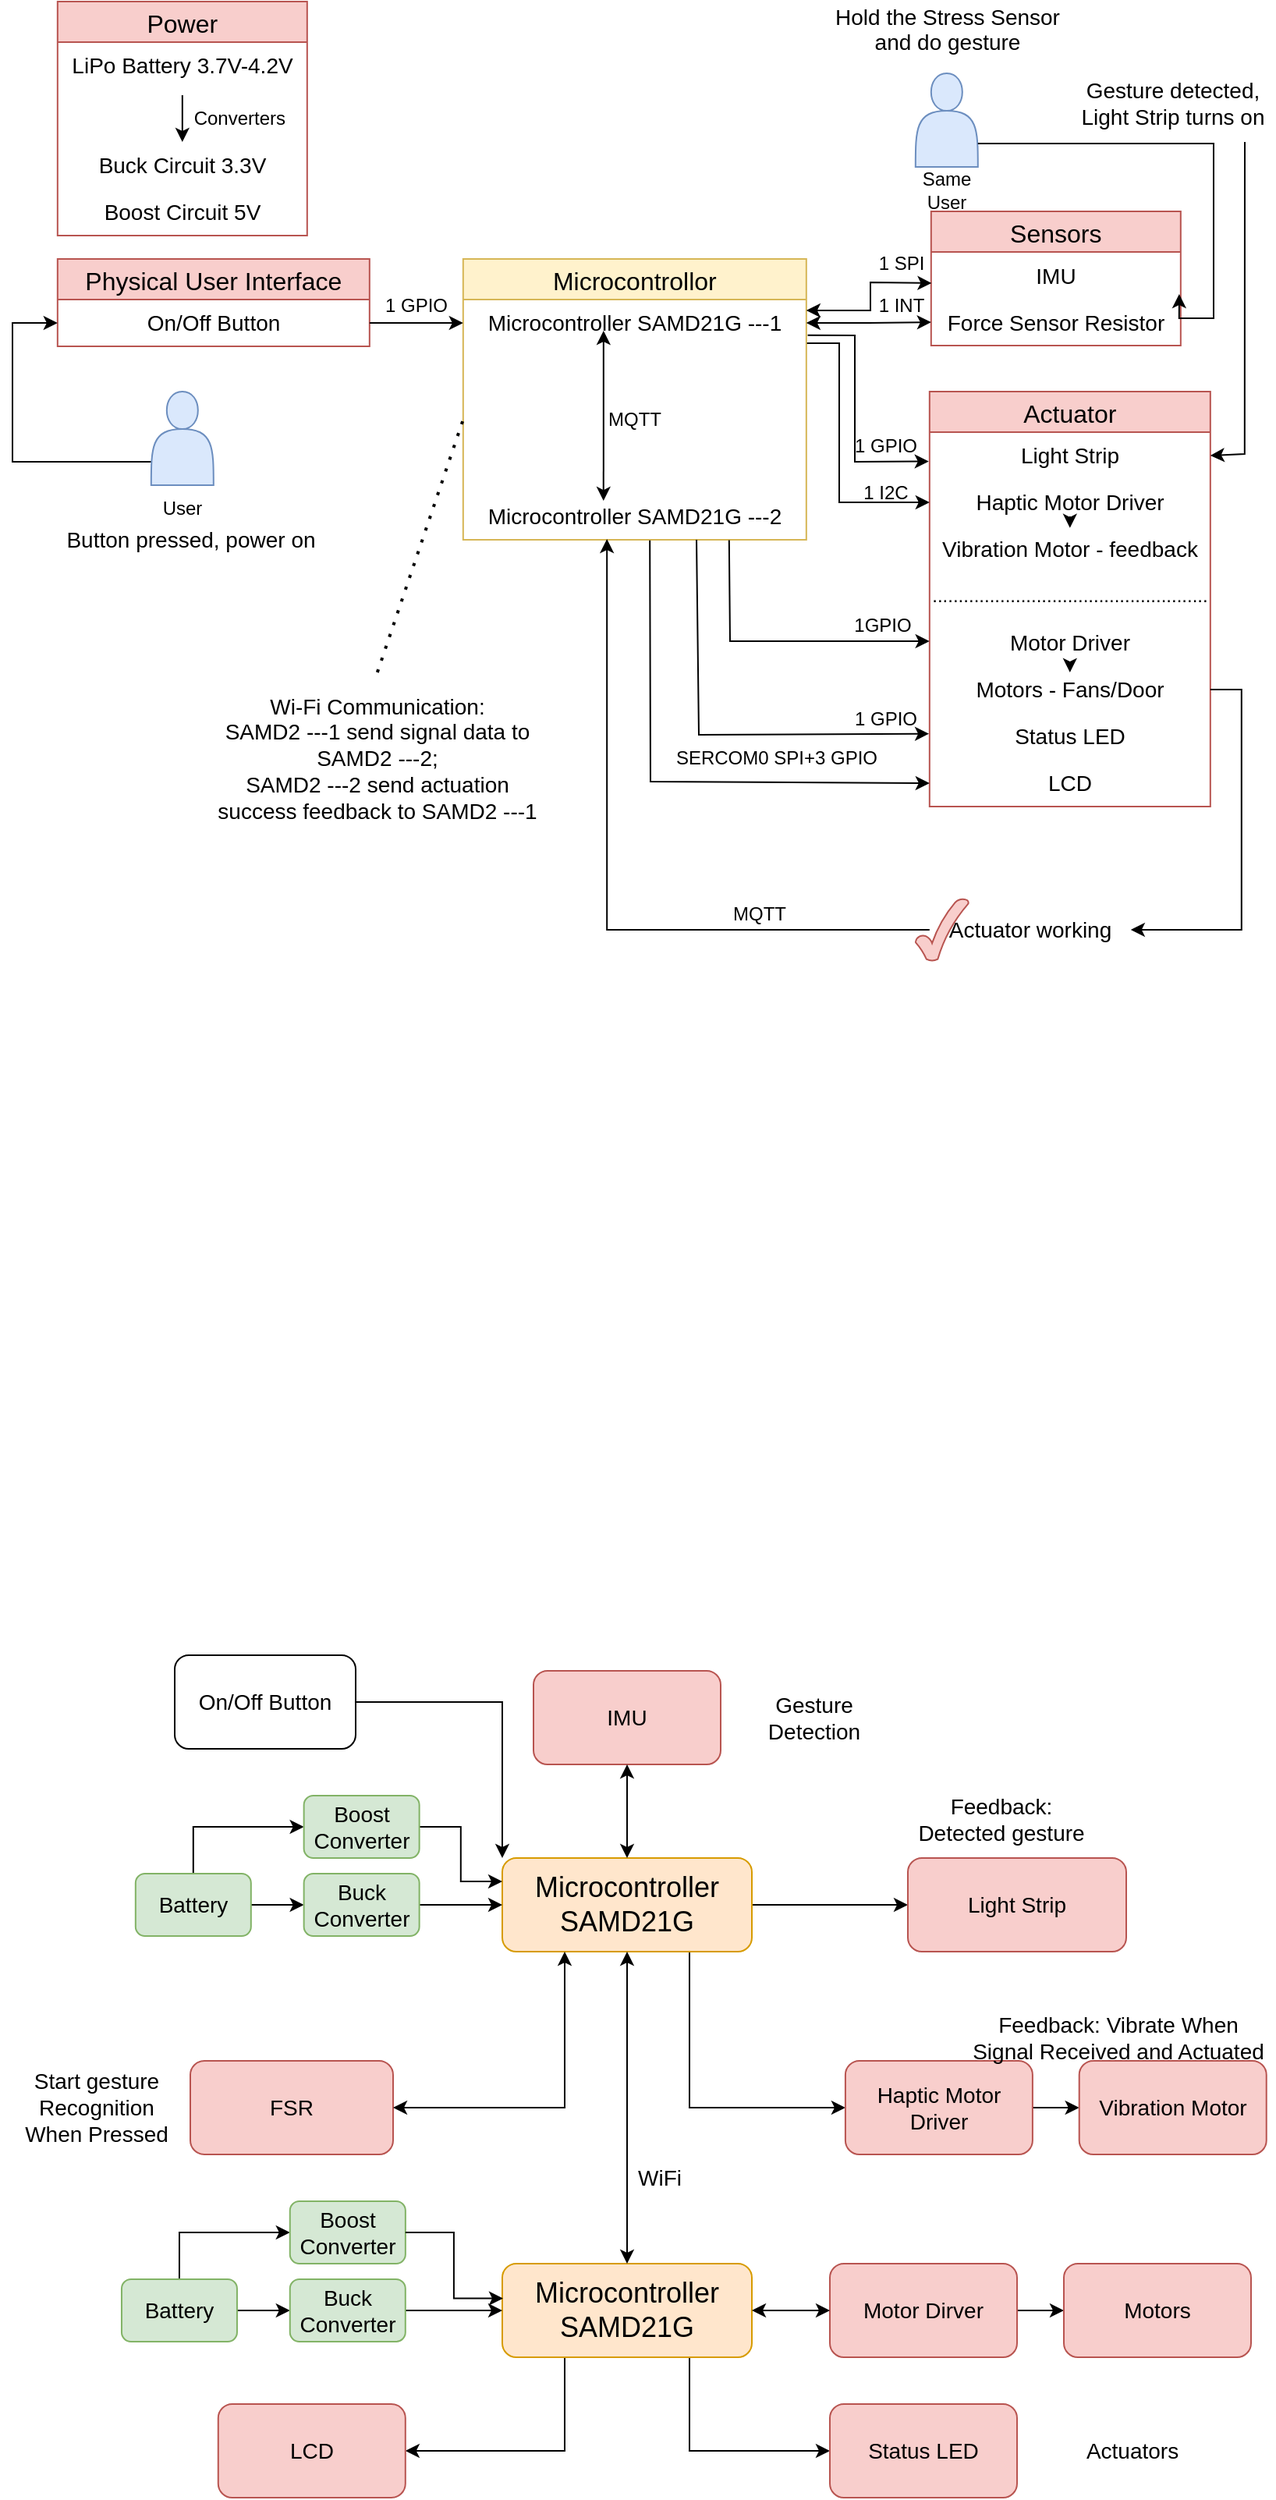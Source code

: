 <mxfile version="26.1.1">
  <diagram name="第 1 页" id="neYFr3VHxDB0ribPpKNd">
    <mxGraphModel dx="1157" dy="2203" grid="1" gridSize="10" guides="1" tooltips="1" connect="1" arrows="1" fold="1" page="1" pageScale="1" pageWidth="827" pageHeight="1169" math="0" shadow="0">
      <root>
        <mxCell id="0" />
        <mxCell id="1" parent="0" />
        <mxCell id="zcgG9CMCVVHrSvOoqnRu-1" value="Microcontrollor" style="swimlane;fontStyle=0;childLayout=stackLayout;horizontal=1;startSize=26;horizontalStack=0;resizeParent=1;resizeParentMax=0;resizeLast=0;collapsible=1;marginBottom=0;align=center;fontSize=16;fillColor=#fff2cc;strokeColor=#d6b656;" vertex="1" parent="1">
          <mxGeometry x="298.91" y="365" width="220" height="180" as="geometry" />
        </mxCell>
        <mxCell id="zcgG9CMCVVHrSvOoqnRu-2" value="&lt;font style=&quot;font-size: 14px;&quot;&gt;Microcontroller SAMD21G ---1&lt;/font&gt;" style="text;strokeColor=none;fillColor=none;spacingLeft=4;spacingRight=4;overflow=hidden;rotatable=0;points=[[0,0.5],[1,0.5]];portConstraint=eastwest;fontSize=12;whiteSpace=wrap;html=1;align=center;" vertex="1" parent="zcgG9CMCVVHrSvOoqnRu-1">
          <mxGeometry y="26" width="220" height="30" as="geometry" />
        </mxCell>
        <mxCell id="zcgG9CMCVVHrSvOoqnRu-3" value="MQTT" style="text;html=1;align=center;verticalAlign=middle;whiteSpace=wrap;rounded=0;" vertex="1" parent="zcgG9CMCVVHrSvOoqnRu-1">
          <mxGeometry y="56" width="220" height="94" as="geometry" />
        </mxCell>
        <mxCell id="zcgG9CMCVVHrSvOoqnRu-4" value="" style="endArrow=classic;startArrow=classic;html=1;rounded=0;align=center;exitX=0.409;exitY=0.167;exitDx=0;exitDy=0;exitPerimeter=0;" edge="1" parent="zcgG9CMCVVHrSvOoqnRu-1" source="zcgG9CMCVVHrSvOoqnRu-5">
          <mxGeometry width="50" height="50" relative="1" as="geometry">
            <mxPoint x="91.09" y="145" as="sourcePoint" />
            <mxPoint x="90.0" y="46" as="targetPoint" />
          </mxGeometry>
        </mxCell>
        <mxCell id="zcgG9CMCVVHrSvOoqnRu-5" value="&lt;font style=&quot;font-size: 14px;&quot;&gt;Microcontroller SAMD21G ---2&lt;/font&gt;" style="text;strokeColor=none;fillColor=none;spacingLeft=4;spacingRight=4;overflow=hidden;rotatable=0;points=[[0,0.5],[1,0.5]];portConstraint=eastwest;fontSize=12;whiteSpace=wrap;html=1;align=center;" vertex="1" parent="zcgG9CMCVVHrSvOoqnRu-1">
          <mxGeometry y="150" width="220" height="30" as="geometry" />
        </mxCell>
        <mxCell id="zcgG9CMCVVHrSvOoqnRu-6" value="Physical User Interface" style="swimlane;fontStyle=0;childLayout=stackLayout;horizontal=1;startSize=26;horizontalStack=0;resizeParent=1;resizeParentMax=0;resizeLast=0;collapsible=1;marginBottom=0;align=center;fontSize=16;fillColor=#f8cecc;strokeColor=#b85450;" vertex="1" parent="1">
          <mxGeometry x="38.91" y="365" width="200" height="56" as="geometry" />
        </mxCell>
        <mxCell id="zcgG9CMCVVHrSvOoqnRu-7" value="&lt;font style=&quot;font-size: 14px;&quot;&gt;On/Off Button&lt;/font&gt;" style="text;strokeColor=none;fillColor=none;spacingLeft=4;spacingRight=4;overflow=hidden;rotatable=0;points=[[0,0.5],[1,0.5]];portConstraint=eastwest;fontSize=12;whiteSpace=wrap;html=1;align=center;" vertex="1" parent="zcgG9CMCVVHrSvOoqnRu-6">
          <mxGeometry y="26" width="200" height="30" as="geometry" />
        </mxCell>
        <mxCell id="zcgG9CMCVVHrSvOoqnRu-8" value="Sensors" style="swimlane;fontStyle=0;childLayout=stackLayout;horizontal=1;startSize=26;horizontalStack=0;resizeParent=1;resizeParentMax=0;resizeLast=0;collapsible=1;marginBottom=0;align=center;fontSize=16;fillColor=#f8cecc;strokeColor=#b85450;" vertex="1" parent="1">
          <mxGeometry x="598.91" y="334.5" width="160" height="86" as="geometry" />
        </mxCell>
        <mxCell id="zcgG9CMCVVHrSvOoqnRu-9" value="&lt;font style=&quot;font-size: 14px;&quot;&gt;IMU&lt;/font&gt;" style="text;strokeColor=none;fillColor=none;spacingLeft=4;spacingRight=4;overflow=hidden;rotatable=0;points=[[0,0.5],[1,0.5]];portConstraint=eastwest;fontSize=12;whiteSpace=wrap;html=1;align=center;" vertex="1" parent="zcgG9CMCVVHrSvOoqnRu-8">
          <mxGeometry y="26" width="160" height="30" as="geometry" />
        </mxCell>
        <mxCell id="zcgG9CMCVVHrSvOoqnRu-10" value="&lt;font style=&quot;font-size: 14px;&quot;&gt;Force Sensor Resistor&lt;/font&gt;" style="text;strokeColor=none;fillColor=none;spacingLeft=4;spacingRight=4;overflow=hidden;rotatable=0;points=[[0,0.5],[1,0.5]];portConstraint=eastwest;fontSize=12;whiteSpace=wrap;html=1;align=center;" vertex="1" parent="zcgG9CMCVVHrSvOoqnRu-8">
          <mxGeometry y="56" width="160" height="30" as="geometry" />
        </mxCell>
        <mxCell id="zcgG9CMCVVHrSvOoqnRu-11" value="Power" style="swimlane;fontStyle=0;childLayout=stackLayout;horizontal=1;startSize=26;horizontalStack=0;resizeParent=1;resizeParentMax=0;resizeLast=0;collapsible=1;marginBottom=0;align=center;fontSize=16;fillColor=#f8cecc;strokeColor=#b85450;" vertex="1" parent="1">
          <mxGeometry x="38.91" y="200" width="160" height="150" as="geometry" />
        </mxCell>
        <mxCell id="zcgG9CMCVVHrSvOoqnRu-12" value="&lt;font style=&quot;font-size: 14px;&quot;&gt;LiPo Battery 3.7V-4.2V&lt;/font&gt;" style="text;strokeColor=none;fillColor=none;spacingLeft=4;spacingRight=4;overflow=hidden;rotatable=0;points=[[0,0.5],[1,0.5]];portConstraint=eastwest;fontSize=12;whiteSpace=wrap;html=1;align=center;" vertex="1" parent="zcgG9CMCVVHrSvOoqnRu-11">
          <mxGeometry y="26" width="160" height="34" as="geometry" />
        </mxCell>
        <mxCell id="zcgG9CMCVVHrSvOoqnRu-13" value="" style="endArrow=classic;html=1;rounded=0;entryX=0.5;entryY=1;entryDx=0;entryDy=0;exitX=0.5;exitY=0;exitDx=0;exitDy=0;" edge="1" parent="zcgG9CMCVVHrSvOoqnRu-11" source="zcgG9CMCVVHrSvOoqnRu-50" target="zcgG9CMCVVHrSvOoqnRu-50">
          <mxGeometry width="50" height="50" relative="1" as="geometry">
            <mxPoint x="70.09" y="50" as="sourcePoint" />
            <mxPoint x="70.09" y="80" as="targetPoint" />
            <Array as="points" />
          </mxGeometry>
        </mxCell>
        <mxCell id="zcgG9CMCVVHrSvOoqnRu-50" value="&amp;nbsp; &amp;nbsp; &amp;nbsp; &amp;nbsp; &amp;nbsp; &amp;nbsp; &amp;nbsp; &amp;nbsp; &amp;nbsp; &amp;nbsp; &amp;nbsp; Converters" style="text;html=1;align=center;verticalAlign=middle;whiteSpace=wrap;rounded=0;" vertex="1" parent="zcgG9CMCVVHrSvOoqnRu-11">
          <mxGeometry y="60" width="160" height="30" as="geometry" />
        </mxCell>
        <mxCell id="zcgG9CMCVVHrSvOoqnRu-14" value="&lt;font style=&quot;font-size: 14px;&quot;&gt;Buck Circuit 3.3V&lt;/font&gt;" style="text;html=1;align=center;verticalAlign=middle;whiteSpace=wrap;rounded=0;" vertex="1" parent="zcgG9CMCVVHrSvOoqnRu-11">
          <mxGeometry y="90" width="160" height="30" as="geometry" />
        </mxCell>
        <mxCell id="zcgG9CMCVVHrSvOoqnRu-49" value="&lt;font style=&quot;font-size: 14px;&quot;&gt;Boost Circuit 5V&lt;/font&gt;" style="text;html=1;align=center;verticalAlign=middle;whiteSpace=wrap;rounded=0;" vertex="1" parent="zcgG9CMCVVHrSvOoqnRu-11">
          <mxGeometry y="120" width="160" height="30" as="geometry" />
        </mxCell>
        <mxCell id="zcgG9CMCVVHrSvOoqnRu-15" value="Actuator" style="swimlane;fontStyle=0;childLayout=stackLayout;horizontal=1;startSize=26;horizontalStack=0;resizeParent=1;resizeParentMax=0;resizeLast=0;collapsible=1;marginBottom=0;align=center;fontSize=16;fillColor=#f8cecc;strokeColor=#b85450;" vertex="1" parent="1">
          <mxGeometry x="597.91" y="450" width="180" height="266" as="geometry">
            <mxRectangle x="180" y="520" width="90" height="30" as="alternateBounds" />
          </mxGeometry>
        </mxCell>
        <mxCell id="zcgG9CMCVVHrSvOoqnRu-16" value="&lt;font style=&quot;font-size: 14px;&quot;&gt;Light Strip&lt;/font&gt;" style="text;strokeColor=none;fillColor=none;spacingLeft=4;spacingRight=4;overflow=hidden;rotatable=0;points=[[0,0.5],[1,0.5]];portConstraint=eastwest;fontSize=12;whiteSpace=wrap;html=1;align=center;" vertex="1" parent="zcgG9CMCVVHrSvOoqnRu-15">
          <mxGeometry y="26" width="180" height="30" as="geometry" />
        </mxCell>
        <mxCell id="zcgG9CMCVVHrSvOoqnRu-56" value="&lt;font style=&quot;font-size: 14px;&quot;&gt;Haptic Motor Driver&lt;/font&gt;" style="text;html=1;align=center;verticalAlign=middle;whiteSpace=wrap;rounded=0;" vertex="1" parent="zcgG9CMCVVHrSvOoqnRu-15">
          <mxGeometry y="56" width="180" height="30" as="geometry" />
        </mxCell>
        <mxCell id="zcgG9CMCVVHrSvOoqnRu-17" value="&lt;font style=&quot;font-size: 14px;&quot;&gt;Vibration Motor - feedback&lt;/font&gt;" style="text;strokeColor=none;fillColor=none;spacingLeft=4;spacingRight=4;overflow=hidden;rotatable=0;points=[[0,0.5],[1,0.5]];portConstraint=eastwest;fontSize=12;whiteSpace=wrap;html=1;align=center;" vertex="1" parent="zcgG9CMCVVHrSvOoqnRu-15">
          <mxGeometry y="86" width="180" height="30" as="geometry" />
        </mxCell>
        <mxCell id="zcgG9CMCVVHrSvOoqnRu-71" value="....................................................." style="text;html=1;align=center;verticalAlign=middle;whiteSpace=wrap;rounded=0;" vertex="1" parent="zcgG9CMCVVHrSvOoqnRu-15">
          <mxGeometry y="116" width="180" height="30" as="geometry" />
        </mxCell>
        <mxCell id="zcgG9CMCVVHrSvOoqnRu-58" value="&lt;font style=&quot;font-size: 14px;&quot;&gt;Motor Driver&lt;/font&gt;" style="text;html=1;align=center;verticalAlign=middle;whiteSpace=wrap;rounded=0;" vertex="1" parent="zcgG9CMCVVHrSvOoqnRu-15">
          <mxGeometry y="146" width="180" height="30" as="geometry" />
        </mxCell>
        <mxCell id="zcgG9CMCVVHrSvOoqnRu-18" value="&lt;font style=&quot;font-size: 14px;&quot;&gt;Motors - Fans/Door&lt;/font&gt;" style="text;strokeColor=none;fillColor=none;spacingLeft=4;spacingRight=4;overflow=hidden;rotatable=0;points=[[0,0.5],[1,0.5]];portConstraint=eastwest;fontSize=12;whiteSpace=wrap;html=1;align=center;" vertex="1" parent="zcgG9CMCVVHrSvOoqnRu-15">
          <mxGeometry y="176" width="180" height="30" as="geometry" />
        </mxCell>
        <mxCell id="zcgG9CMCVVHrSvOoqnRu-19" value="&lt;font style=&quot;font-size: 14px;&quot;&gt;Status LED&lt;/font&gt;" style="text;strokeColor=none;fillColor=none;spacingLeft=4;spacingRight=4;overflow=hidden;rotatable=0;points=[[0,0.5],[1,0.5]];portConstraint=eastwest;fontSize=12;whiteSpace=wrap;html=1;align=center;" vertex="1" parent="zcgG9CMCVVHrSvOoqnRu-15">
          <mxGeometry y="206" width="180" height="30" as="geometry" />
        </mxCell>
        <mxCell id="zcgG9CMCVVHrSvOoqnRu-53" value="&lt;font style=&quot;font-size: 14px;&quot;&gt;LCD&lt;/font&gt;" style="text;html=1;align=center;verticalAlign=middle;whiteSpace=wrap;rounded=0;" vertex="1" parent="zcgG9CMCVVHrSvOoqnRu-15">
          <mxGeometry y="236" width="180" height="30" as="geometry" />
        </mxCell>
        <mxCell id="zcgG9CMCVVHrSvOoqnRu-63" value="" style="endArrow=classic;html=1;rounded=0;exitX=0.5;exitY=1;exitDx=0;exitDy=0;entryX=0.5;entryY=0.133;entryDx=0;entryDy=0;entryPerimeter=0;" edge="1" parent="zcgG9CMCVVHrSvOoqnRu-15" source="zcgG9CMCVVHrSvOoqnRu-58" target="zcgG9CMCVVHrSvOoqnRu-18">
          <mxGeometry width="50" height="50" relative="1" as="geometry">
            <mxPoint x="-207.91" y="90" as="sourcePoint" />
            <mxPoint x="-157.91" y="40" as="targetPoint" />
          </mxGeometry>
        </mxCell>
        <mxCell id="zcgG9CMCVVHrSvOoqnRu-67" value="" style="endArrow=classic;html=1;rounded=0;entryX=0.5;entryY=0.046;entryDx=0;entryDy=0;entryPerimeter=0;exitX=0.5;exitY=0.8;exitDx=0;exitDy=0;exitPerimeter=0;" edge="1" parent="zcgG9CMCVVHrSvOoqnRu-15" source="zcgG9CMCVVHrSvOoqnRu-56" target="zcgG9CMCVVHrSvOoqnRu-17">
          <mxGeometry width="50" height="50" relative="1" as="geometry">
            <mxPoint x="-207.91" y="90" as="sourcePoint" />
            <mxPoint x="-157.91" y="40" as="targetPoint" />
          </mxGeometry>
        </mxCell>
        <mxCell id="zcgG9CMCVVHrSvOoqnRu-21" value="" style="endArrow=classic;html=1;rounded=0;exitX=0.68;exitY=1;exitDx=0;exitDy=0;exitPerimeter=0;entryX=-0.002;entryY=0.444;entryDx=0;entryDy=0;entryPerimeter=0;align=center;" edge="1" parent="1" source="zcgG9CMCVVHrSvOoqnRu-5" target="zcgG9CMCVVHrSvOoqnRu-19">
          <mxGeometry width="50" height="50" relative="1" as="geometry">
            <mxPoint x="568.91" y="490" as="sourcePoint" />
            <mxPoint x="618.91" y="440" as="targetPoint" />
            <Array as="points">
              <mxPoint x="450" y="670" />
            </Array>
          </mxGeometry>
        </mxCell>
        <mxCell id="zcgG9CMCVVHrSvOoqnRu-22" value="" style="endArrow=classic;startArrow=classic;html=1;rounded=0;exitX=1;exitY=0.5;exitDx=0;exitDy=0;align=center;entryX=0;entryY=0.5;entryDx=0;entryDy=0;" edge="1" parent="1" source="zcgG9CMCVVHrSvOoqnRu-2" target="zcgG9CMCVVHrSvOoqnRu-10">
          <mxGeometry width="50" height="50" relative="1" as="geometry">
            <mxPoint x="568.91" y="490" as="sourcePoint" />
            <mxPoint x="588.91" y="420" as="targetPoint" />
            <Array as="points">
              <mxPoint x="558.91" y="406" />
            </Array>
          </mxGeometry>
        </mxCell>
        <mxCell id="zcgG9CMCVVHrSvOoqnRu-23" value="" style="endArrow=classic;startArrow=classic;html=1;rounded=0;entryX=0.002;entryY=0.665;entryDx=0;entryDy=0;align=center;entryPerimeter=0;" edge="1" parent="1" target="zcgG9CMCVVHrSvOoqnRu-9">
          <mxGeometry width="50" height="50" relative="1" as="geometry">
            <mxPoint x="518.91" y="398" as="sourcePoint" />
            <mxPoint x="588.91" y="350" as="targetPoint" />
            <Array as="points">
              <mxPoint x="560" y="398" />
              <mxPoint x="560" y="380" />
            </Array>
          </mxGeometry>
        </mxCell>
        <mxCell id="zcgG9CMCVVHrSvOoqnRu-25" value="1 SPI" style="text;html=1;align=center;verticalAlign=middle;whiteSpace=wrap;rounded=0;" vertex="1" parent="1">
          <mxGeometry x="550" y="355" width="60" height="25" as="geometry" />
        </mxCell>
        <mxCell id="zcgG9CMCVVHrSvOoqnRu-26" value="1 INT" style="text;html=1;align=center;verticalAlign=middle;whiteSpace=wrap;rounded=0;" vertex="1" parent="1">
          <mxGeometry x="550" y="385" width="60" height="20" as="geometry" />
        </mxCell>
        <mxCell id="zcgG9CMCVVHrSvOoqnRu-27" value="&lt;font&gt;1 GPIO&lt;/font&gt;" style="text;html=1;align=center;verticalAlign=middle;whiteSpace=wrap;rounded=0;" vertex="1" parent="1">
          <mxGeometry x="540" y="650" width="60" height="20" as="geometry" />
        </mxCell>
        <mxCell id="zcgG9CMCVVHrSvOoqnRu-30" style="edgeStyle=orthogonalEdgeStyle;rounded=0;orthogonalLoop=1;jettySize=auto;html=1;exitX=1;exitY=0.5;exitDx=0;exitDy=0;entryX=0;entryY=0.5;entryDx=0;entryDy=0;align=center;" edge="1" parent="1" source="zcgG9CMCVVHrSvOoqnRu-7" target="zcgG9CMCVVHrSvOoqnRu-2">
          <mxGeometry relative="1" as="geometry" />
        </mxCell>
        <mxCell id="zcgG9CMCVVHrSvOoqnRu-31" value="1 GPIO" style="text;html=1;align=center;verticalAlign=middle;whiteSpace=wrap;rounded=0;" vertex="1" parent="1">
          <mxGeometry x="238.91" y="380" width="60" height="30" as="geometry" />
        </mxCell>
        <mxCell id="zcgG9CMCVVHrSvOoqnRu-32" value="1 GPIO" style="text;html=1;align=center;verticalAlign=middle;whiteSpace=wrap;rounded=0;" vertex="1" parent="1">
          <mxGeometry x="540" y="470" width="60" height="30" as="geometry" />
        </mxCell>
        <mxCell id="zcgG9CMCVVHrSvOoqnRu-33" style="edgeStyle=orthogonalEdgeStyle;rounded=0;orthogonalLoop=1;jettySize=auto;html=1;exitX=0;exitY=0.75;exitDx=0;exitDy=0;entryX=0;entryY=0.5;entryDx=0;entryDy=0;" edge="1" parent="1" source="zcgG9CMCVVHrSvOoqnRu-34" target="zcgG9CMCVVHrSvOoqnRu-7">
          <mxGeometry relative="1" as="geometry">
            <mxPoint x="9.91" y="410" as="targetPoint" />
            <Array as="points">
              <mxPoint x="10" y="495" />
              <mxPoint x="10" y="406" />
            </Array>
          </mxGeometry>
        </mxCell>
        <mxCell id="zcgG9CMCVVHrSvOoqnRu-34" value="" style="shape=actor;whiteSpace=wrap;html=1;align=center;fillColor=#dae8fc;strokeColor=#6c8ebf;" vertex="1" parent="1">
          <mxGeometry x="98.91" y="450" width="40" height="60" as="geometry" />
        </mxCell>
        <mxCell id="zcgG9CMCVVHrSvOoqnRu-35" value="User" style="text;html=1;align=center;verticalAlign=middle;whiteSpace=wrap;rounded=0;" vertex="1" parent="1">
          <mxGeometry x="88.91" y="510" width="60" height="30" as="geometry" />
        </mxCell>
        <mxCell id="zcgG9CMCVVHrSvOoqnRu-36" value="&lt;font style=&quot;font-size: 14px;&quot;&gt;Button pressed, power on&lt;/font&gt;" style="text;html=1;align=center;verticalAlign=middle;whiteSpace=wrap;rounded=0;" vertex="1" parent="1">
          <mxGeometry x="38.91" y="530" width="171" height="30" as="geometry" />
        </mxCell>
        <mxCell id="zcgG9CMCVVHrSvOoqnRu-37" value="" style="shape=actor;whiteSpace=wrap;html=1;align=center;fillColor=#dae8fc;strokeColor=#6c8ebf;" vertex="1" parent="1">
          <mxGeometry x="588.91" y="246" width="40" height="60" as="geometry" />
        </mxCell>
        <mxCell id="zcgG9CMCVVHrSvOoqnRu-38" value="Same User" style="text;html=1;align=center;verticalAlign=middle;whiteSpace=wrap;rounded=0;" vertex="1" parent="1">
          <mxGeometry x="578.91" y="306" width="60" height="30" as="geometry" />
        </mxCell>
        <mxCell id="zcgG9CMCVVHrSvOoqnRu-39" value="&lt;font style=&quot;font-size: 14px;&quot;&gt;Hold the Stress Sensor and do gesture&lt;/font&gt;&lt;div&gt;&lt;br&gt;&lt;/div&gt;" style="text;html=1;align=center;verticalAlign=middle;whiteSpace=wrap;rounded=0;" vertex="1" parent="1">
          <mxGeometry x="529.91" y="210" width="159" height="30" as="geometry" />
        </mxCell>
        <mxCell id="zcgG9CMCVVHrSvOoqnRu-40" style="edgeStyle=orthogonalEdgeStyle;rounded=0;orthogonalLoop=1;jettySize=auto;html=1;exitX=1;exitY=0.75;exitDx=0;exitDy=0;entryX=0.994;entryY=-0.1;entryDx=0;entryDy=0;entryPerimeter=0;" edge="1" parent="1" source="zcgG9CMCVVHrSvOoqnRu-37" target="zcgG9CMCVVHrSvOoqnRu-10">
          <mxGeometry relative="1" as="geometry">
            <Array as="points">
              <mxPoint x="780" y="291" />
              <mxPoint x="780" y="403" />
            </Array>
          </mxGeometry>
        </mxCell>
        <mxCell id="zcgG9CMCVVHrSvOoqnRu-41" value="&lt;font style=&quot;font-size: 14px;&quot;&gt;Wi-Fi Communication:&lt;/font&gt;&lt;div&gt;&lt;font style=&quot;font-size: 14px;&quot;&gt;SAMD2 ---1 send signal data to SAMD2 ---2;&lt;/font&gt;&lt;/div&gt;&lt;div&gt;&lt;font style=&quot;font-size: 14px;&quot;&gt;SAMD2 ---2 send actuation success feedback to SAMD2 ---1&lt;/font&gt;&lt;/div&gt;" style="text;html=1;align=center;verticalAlign=middle;whiteSpace=wrap;rounded=0;" vertex="1" parent="1">
          <mxGeometry x="138.91" y="630" width="210" height="110" as="geometry" />
        </mxCell>
        <mxCell id="zcgG9CMCVVHrSvOoqnRu-42" value="" style="verticalLabelPosition=bottom;verticalAlign=top;html=1;shape=mxgraph.basic.tick;fillColor=#f8cecc;strokeColor=#b85450;" vertex="1" parent="1">
          <mxGeometry x="588.91" y="775" width="34" height="40" as="geometry" />
        </mxCell>
        <mxCell id="zcgG9CMCVVHrSvOoqnRu-43" value="&lt;font style=&quot;font-size: 14px;&quot;&gt;Actuator working&lt;/font&gt;" style="text;html=1;align=center;verticalAlign=middle;whiteSpace=wrap;rounded=0;" vertex="1" parent="1">
          <mxGeometry x="597.91" y="780" width="129" height="30" as="geometry" />
        </mxCell>
        <mxCell id="zcgG9CMCVVHrSvOoqnRu-44" style="edgeStyle=orthogonalEdgeStyle;rounded=0;orthogonalLoop=1;jettySize=auto;html=1;exitX=1;exitY=0.5;exitDx=0;exitDy=0;entryX=1;entryY=0.5;entryDx=0;entryDy=0;" edge="1" parent="1" source="zcgG9CMCVVHrSvOoqnRu-18" target="zcgG9CMCVVHrSvOoqnRu-43">
          <mxGeometry relative="1" as="geometry" />
        </mxCell>
        <mxCell id="zcgG9CMCVVHrSvOoqnRu-45" value="&lt;font style=&quot;font-size: 14px;&quot;&gt;Gesture detected, Light Strip turns on&lt;/font&gt;" style="text;html=1;align=center;verticalAlign=middle;whiteSpace=wrap;rounded=0;" vertex="1" parent="1">
          <mxGeometry x="688.91" y="250" width="130" height="30" as="geometry" />
        </mxCell>
        <mxCell id="zcgG9CMCVVHrSvOoqnRu-46" value="" style="endArrow=none;dashed=1;html=1;dashPattern=1 3;strokeWidth=2;rounded=0;exitX=0.5;exitY=0;exitDx=0;exitDy=0;entryX=0;entryY=0.5;entryDx=0;entryDy=0;" edge="1" parent="1" source="zcgG9CMCVVHrSvOoqnRu-41" target="zcgG9CMCVVHrSvOoqnRu-3">
          <mxGeometry width="50" height="50" relative="1" as="geometry">
            <mxPoint x="509.91" y="570" as="sourcePoint" />
            <mxPoint x="359.91" y="480" as="targetPoint" />
          </mxGeometry>
        </mxCell>
        <mxCell id="zcgG9CMCVVHrSvOoqnRu-47" value="" style="endArrow=classic;html=1;rounded=0;entryX=-0.003;entryY=0.625;entryDx=0;entryDy=0;entryPerimeter=0;exitX=1.004;exitY=0.763;exitDx=0;exitDy=0;exitPerimeter=0;" edge="1" parent="1" target="zcgG9CMCVVHrSvOoqnRu-16" source="zcgG9CMCVVHrSvOoqnRu-2">
          <mxGeometry width="50" height="50" relative="1" as="geometry">
            <mxPoint x="519.91" y="410" as="sourcePoint" />
            <mxPoint x="569.91" y="520" as="targetPoint" />
            <Array as="points">
              <mxPoint x="550" y="414" />
              <mxPoint x="550" y="495" />
            </Array>
          </mxGeometry>
        </mxCell>
        <mxCell id="zcgG9CMCVVHrSvOoqnRu-48" value="" style="endArrow=classic;html=1;rounded=0;entryX=1;entryY=0.5;entryDx=0;entryDy=0;" edge="1" parent="1" target="zcgG9CMCVVHrSvOoqnRu-16">
          <mxGeometry width="50" height="50" relative="1" as="geometry">
            <mxPoint x="800" y="290" as="sourcePoint" />
            <mxPoint x="867.91" y="386" as="targetPoint" />
            <Array as="points">
              <mxPoint x="799.91" y="490" />
            </Array>
          </mxGeometry>
        </mxCell>
        <mxCell id="zcgG9CMCVVHrSvOoqnRu-51" style="edgeStyle=orthogonalEdgeStyle;rounded=0;orthogonalLoop=1;jettySize=auto;html=1;exitX=0;exitY=0.5;exitDx=0;exitDy=0;entryX=0.419;entryY=0.984;entryDx=0;entryDy=0;entryPerimeter=0;" edge="1" parent="1" source="zcgG9CMCVVHrSvOoqnRu-43" target="zcgG9CMCVVHrSvOoqnRu-5">
          <mxGeometry relative="1" as="geometry" />
        </mxCell>
        <mxCell id="zcgG9CMCVVHrSvOoqnRu-52" value="MQTT" style="text;html=1;align=center;verticalAlign=middle;whiteSpace=wrap;rounded=0;" vertex="1" parent="1">
          <mxGeometry x="458.91" y="770" width="60" height="30" as="geometry" />
        </mxCell>
        <mxCell id="zcgG9CMCVVHrSvOoqnRu-54" value="" style="endArrow=classic;html=1;rounded=0;exitX=0.544;exitY=1.014;exitDx=0;exitDy=0;exitPerimeter=0;entryX=0;entryY=0.5;entryDx=0;entryDy=0;" edge="1" parent="1" source="zcgG9CMCVVHrSvOoqnRu-5" target="zcgG9CMCVVHrSvOoqnRu-53">
          <mxGeometry width="50" height="50" relative="1" as="geometry">
            <mxPoint x="390" y="540" as="sourcePoint" />
            <mxPoint x="440" y="490" as="targetPoint" />
            <Array as="points">
              <mxPoint x="419" y="700" />
            </Array>
          </mxGeometry>
        </mxCell>
        <mxCell id="zcgG9CMCVVHrSvOoqnRu-55" value="SERCOM0 SPI+3 GPIO" style="text;html=1;align=center;verticalAlign=middle;whiteSpace=wrap;rounded=0;" vertex="1" parent="1">
          <mxGeometry x="430" y="670" width="140" height="30" as="geometry" />
        </mxCell>
        <mxCell id="zcgG9CMCVVHrSvOoqnRu-59" value="" style="endArrow=classic;html=1;rounded=0;exitX=1.002;exitY=0.932;exitDx=0;exitDy=0;exitPerimeter=0;entryX=0;entryY=0.5;entryDx=0;entryDy=0;" edge="1" parent="1" source="zcgG9CMCVVHrSvOoqnRu-2" target="zcgG9CMCVVHrSvOoqnRu-56">
          <mxGeometry width="50" height="50" relative="1" as="geometry">
            <mxPoint x="390" y="610" as="sourcePoint" />
            <mxPoint x="440" y="560" as="targetPoint" />
            <Array as="points">
              <mxPoint x="540" y="419" />
              <mxPoint x="540" y="521" />
            </Array>
          </mxGeometry>
        </mxCell>
        <mxCell id="zcgG9CMCVVHrSvOoqnRu-60" value="1 I2C" style="text;html=1;align=center;verticalAlign=middle;whiteSpace=wrap;rounded=0;" vertex="1" parent="1">
          <mxGeometry x="540" y="500" width="60" height="30" as="geometry" />
        </mxCell>
        <mxCell id="zcgG9CMCVVHrSvOoqnRu-61" value="" style="endArrow=classic;html=1;rounded=0;exitX=0.775;exitY=1.009;exitDx=0;exitDy=0;exitPerimeter=0;entryX=0.999;entryY=0.835;entryDx=0;entryDy=0;entryPerimeter=0;" edge="1" parent="1" source="zcgG9CMCVVHrSvOoqnRu-5" target="zcgG9CMCVVHrSvOoqnRu-62">
          <mxGeometry width="50" height="50" relative="1" as="geometry">
            <mxPoint x="390" y="540" as="sourcePoint" />
            <mxPoint x="440" y="490" as="targetPoint" />
            <Array as="points">
              <mxPoint x="470" y="610" />
            </Array>
          </mxGeometry>
        </mxCell>
        <mxCell id="zcgG9CMCVVHrSvOoqnRu-62" value="1GPIO" style="text;html=1;align=center;verticalAlign=middle;whiteSpace=wrap;rounded=0;" vertex="1" parent="1">
          <mxGeometry x="537.91" y="585" width="60" height="30" as="geometry" />
        </mxCell>
        <mxCell id="zcgG9CMCVVHrSvOoqnRu-75" style="edgeStyle=orthogonalEdgeStyle;rounded=0;orthogonalLoop=1;jettySize=auto;html=1;exitX=1;exitY=0.5;exitDx=0;exitDy=0;entryX=0;entryY=0.5;entryDx=0;entryDy=0;" edge="1" parent="1" source="zcgG9CMCVVHrSvOoqnRu-77" target="zcgG9CMCVVHrSvOoqnRu-82">
          <mxGeometry relative="1" as="geometry" />
        </mxCell>
        <mxCell id="zcgG9CMCVVHrSvOoqnRu-76" style="edgeStyle=orthogonalEdgeStyle;rounded=0;orthogonalLoop=1;jettySize=auto;html=1;exitX=0.75;exitY=1;exitDx=0;exitDy=0;entryX=0;entryY=0.5;entryDx=0;entryDy=0;" edge="1" parent="1" source="zcgG9CMCVVHrSvOoqnRu-77" target="zcgG9CMCVVHrSvOoqnRu-99">
          <mxGeometry relative="1" as="geometry" />
        </mxCell>
        <mxCell id="zcgG9CMCVVHrSvOoqnRu-77" value="&lt;font style=&quot;font-size: 18px;&quot;&gt;Microcontroller SAMD21G&lt;/font&gt;" style="rounded=1;whiteSpace=wrap;html=1;fillColor=#ffe6cc;strokeColor=#d79b00;" vertex="1" parent="1">
          <mxGeometry x="324" y="1390" width="160" height="60" as="geometry" />
        </mxCell>
        <mxCell id="zcgG9CMCVVHrSvOoqnRu-132" style="edgeStyle=orthogonalEdgeStyle;rounded=0;orthogonalLoop=1;jettySize=auto;html=1;exitX=1;exitY=0.5;exitDx=0;exitDy=0;entryX=0;entryY=0;entryDx=0;entryDy=0;" edge="1" parent="1" source="zcgG9CMCVVHrSvOoqnRu-79" target="zcgG9CMCVVHrSvOoqnRu-77">
          <mxGeometry relative="1" as="geometry" />
        </mxCell>
        <mxCell id="zcgG9CMCVVHrSvOoqnRu-79" value="&lt;font style=&quot;font-size: 14px;&quot;&gt;On/Off Button&lt;/font&gt;" style="rounded=1;whiteSpace=wrap;html=1;" vertex="1" parent="1">
          <mxGeometry x="114" y="1260" width="116" height="60" as="geometry" />
        </mxCell>
        <mxCell id="zcgG9CMCVVHrSvOoqnRu-80" value="&lt;font style=&quot;font-size: 14px;&quot;&gt;FSR&lt;/font&gt;" style="rounded=1;whiteSpace=wrap;html=1;fillColor=#f8cecc;strokeColor=#b85450;" vertex="1" parent="1">
          <mxGeometry x="124" y="1520" width="130" height="60" as="geometry" />
        </mxCell>
        <mxCell id="zcgG9CMCVVHrSvOoqnRu-81" value="" style="endArrow=classic;startArrow=classic;html=1;rounded=0;entryX=0.25;entryY=1;entryDx=0;entryDy=0;exitX=1;exitY=0.5;exitDx=0;exitDy=0;" edge="1" parent="1" source="zcgG9CMCVVHrSvOoqnRu-80" target="zcgG9CMCVVHrSvOoqnRu-77">
          <mxGeometry width="50" height="50" relative="1" as="geometry">
            <mxPoint x="364" y="1620" as="sourcePoint" />
            <mxPoint x="324" y="1550" as="targetPoint" />
            <Array as="points">
              <mxPoint x="364" y="1550" />
            </Array>
          </mxGeometry>
        </mxCell>
        <mxCell id="zcgG9CMCVVHrSvOoqnRu-82" value="&lt;font style=&quot;font-size: 14px;&quot;&gt;Light Strip&lt;/font&gt;" style="rounded=1;whiteSpace=wrap;html=1;fillColor=#f8cecc;strokeColor=#b85450;" vertex="1" parent="1">
          <mxGeometry x="584" y="1390" width="140" height="60" as="geometry" />
        </mxCell>
        <mxCell id="zcgG9CMCVVHrSvOoqnRu-114" value="" style="edgeStyle=orthogonalEdgeStyle;rounded=0;orthogonalLoop=1;jettySize=auto;html=1;" edge="1" parent="1" source="zcgG9CMCVVHrSvOoqnRu-84" target="zcgG9CMCVVHrSvOoqnRu-113">
          <mxGeometry relative="1" as="geometry" />
        </mxCell>
        <mxCell id="zcgG9CMCVVHrSvOoqnRu-118" style="edgeStyle=orthogonalEdgeStyle;rounded=0;orthogonalLoop=1;jettySize=auto;html=1;exitX=0.5;exitY=0;exitDx=0;exitDy=0;entryX=0;entryY=0.5;entryDx=0;entryDy=0;" edge="1" parent="1" source="zcgG9CMCVVHrSvOoqnRu-84" target="zcgG9CMCVVHrSvOoqnRu-116">
          <mxGeometry relative="1" as="geometry" />
        </mxCell>
        <mxCell id="zcgG9CMCVVHrSvOoqnRu-84" value="&lt;font style=&quot;font-size: 14px;&quot;&gt;Battery&lt;/font&gt;" style="rounded=1;whiteSpace=wrap;html=1;fillColor=#d5e8d4;strokeColor=#82b366;" vertex="1" parent="1">
          <mxGeometry x="88.91" y="1400" width="74" height="40" as="geometry" />
        </mxCell>
        <mxCell id="zcgG9CMCVVHrSvOoqnRu-87" style="edgeStyle=orthogonalEdgeStyle;rounded=0;orthogonalLoop=1;jettySize=auto;html=1;exitX=0.75;exitY=1;exitDx=0;exitDy=0;entryX=0;entryY=0.5;entryDx=0;entryDy=0;" edge="1" parent="1" source="zcgG9CMCVVHrSvOoqnRu-88" target="zcgG9CMCVVHrSvOoqnRu-93">
          <mxGeometry relative="1" as="geometry" />
        </mxCell>
        <mxCell id="zcgG9CMCVVHrSvOoqnRu-112" style="edgeStyle=orthogonalEdgeStyle;rounded=0;orthogonalLoop=1;jettySize=auto;html=1;exitX=0.25;exitY=1;exitDx=0;exitDy=0;entryX=1;entryY=0.5;entryDx=0;entryDy=0;" edge="1" parent="1" source="zcgG9CMCVVHrSvOoqnRu-88" target="zcgG9CMCVVHrSvOoqnRu-106">
          <mxGeometry relative="1" as="geometry" />
        </mxCell>
        <mxCell id="zcgG9CMCVVHrSvOoqnRu-88" value="&lt;font style=&quot;font-size: 18px;&quot;&gt;Microcontroller SAMD21G&lt;/font&gt;" style="rounded=1;whiteSpace=wrap;html=1;fillColor=#ffe6cc;strokeColor=#d79b00;" vertex="1" parent="1">
          <mxGeometry x="324" y="1650" width="160" height="60" as="geometry" />
        </mxCell>
        <mxCell id="zcgG9CMCVVHrSvOoqnRu-89" style="edgeStyle=orthogonalEdgeStyle;rounded=0;orthogonalLoop=1;jettySize=auto;html=1;exitX=1;exitY=0.5;exitDx=0;exitDy=0;entryX=0;entryY=0.5;entryDx=0;entryDy=0;" edge="1" parent="1" source="zcgG9CMCVVHrSvOoqnRu-90" target="zcgG9CMCVVHrSvOoqnRu-103">
          <mxGeometry relative="1" as="geometry" />
        </mxCell>
        <mxCell id="zcgG9CMCVVHrSvOoqnRu-90" value="&lt;font style=&quot;font-size: 14px;&quot;&gt;Motor Dirver&lt;/font&gt;" style="rounded=1;whiteSpace=wrap;html=1;fillColor=#f8cecc;strokeColor=#b85450;" vertex="1" parent="1">
          <mxGeometry x="534" y="1650" width="120" height="60" as="geometry" />
        </mxCell>
        <mxCell id="zcgG9CMCVVHrSvOoqnRu-91" value="" style="endArrow=classic;startArrow=classic;html=1;rounded=0;entryX=0;entryY=0.5;entryDx=0;entryDy=0;exitX=1;exitY=0.5;exitDx=0;exitDy=0;" edge="1" parent="1" source="zcgG9CMCVVHrSvOoqnRu-88" target="zcgG9CMCVVHrSvOoqnRu-90">
          <mxGeometry width="50" height="50" relative="1" as="geometry">
            <mxPoint x="404" y="1470" as="sourcePoint" />
            <mxPoint x="454" y="1420" as="targetPoint" />
          </mxGeometry>
        </mxCell>
        <mxCell id="zcgG9CMCVVHrSvOoqnRu-92" value="&lt;font style=&quot;font-size: 14px;&quot;&gt;Actuators&lt;/font&gt;" style="text;html=1;align=center;verticalAlign=middle;whiteSpace=wrap;rounded=0;" vertex="1" parent="1">
          <mxGeometry x="698" y="1755" width="60" height="30" as="geometry" />
        </mxCell>
        <mxCell id="zcgG9CMCVVHrSvOoqnRu-93" value="&lt;font style=&quot;font-size: 14px;&quot;&gt;Status LED&lt;/font&gt;" style="rounded=1;whiteSpace=wrap;html=1;fillColor=#f8cecc;strokeColor=#b85450;" vertex="1" parent="1">
          <mxGeometry x="534" y="1740" width="120" height="60" as="geometry" />
        </mxCell>
        <mxCell id="zcgG9CMCVVHrSvOoqnRu-94" value="&lt;span style=&quot;font-size: 14px;&quot;&gt;IMU&lt;/span&gt;" style="rounded=1;whiteSpace=wrap;html=1;fillColor=#f8cecc;strokeColor=#b85450;" vertex="1" parent="1">
          <mxGeometry x="344" y="1270" width="120" height="60" as="geometry" />
        </mxCell>
        <mxCell id="zcgG9CMCVVHrSvOoqnRu-95" value="" style="endArrow=classic;startArrow=classic;html=1;rounded=0;entryX=0.5;entryY=1;entryDx=0;entryDy=0;" edge="1" parent="1" target="zcgG9CMCVVHrSvOoqnRu-94">
          <mxGeometry width="50" height="50" relative="1" as="geometry">
            <mxPoint x="404" y="1390" as="sourcePoint" />
            <mxPoint x="464" y="1710" as="targetPoint" />
          </mxGeometry>
        </mxCell>
        <mxCell id="zcgG9CMCVVHrSvOoqnRu-96" value="&lt;font style=&quot;font-size: 14px;&quot;&gt;Gesture Detection&lt;/font&gt;" style="text;html=1;align=center;verticalAlign=middle;whiteSpace=wrap;rounded=0;" vertex="1" parent="1">
          <mxGeometry x="474" y="1285" width="100" height="30" as="geometry" />
        </mxCell>
        <mxCell id="zcgG9CMCVVHrSvOoqnRu-98" value="&lt;font style=&quot;font-size: 14px;&quot;&gt;WiFi&lt;/font&gt;" style="text;html=1;align=center;verticalAlign=middle;whiteSpace=wrap;rounded=0;" vertex="1" parent="1">
          <mxGeometry x="360" y="1580" width="130" height="30" as="geometry" />
        </mxCell>
        <mxCell id="zcgG9CMCVVHrSvOoqnRu-109" value="" style="edgeStyle=orthogonalEdgeStyle;rounded=0;orthogonalLoop=1;jettySize=auto;html=1;" edge="1" parent="1" source="zcgG9CMCVVHrSvOoqnRu-99" target="zcgG9CMCVVHrSvOoqnRu-108">
          <mxGeometry relative="1" as="geometry" />
        </mxCell>
        <mxCell id="zcgG9CMCVVHrSvOoqnRu-99" value="&lt;font style=&quot;font-size: 14px;&quot;&gt;Haptic Motor Driver&lt;/font&gt;" style="rounded=1;whiteSpace=wrap;html=1;fillColor=#f8cecc;strokeColor=#b85450;" vertex="1" parent="1">
          <mxGeometry x="543.95" y="1520" width="120" height="60" as="geometry" />
        </mxCell>
        <mxCell id="zcgG9CMCVVHrSvOoqnRu-100" value="&lt;font style=&quot;font-size: 14px;&quot;&gt;Feedback: Detected gesture&lt;/font&gt;" style="text;html=1;align=center;verticalAlign=middle;whiteSpace=wrap;rounded=0;" vertex="1" parent="1">
          <mxGeometry x="584" y="1350" width="120" height="30" as="geometry" />
        </mxCell>
        <mxCell id="zcgG9CMCVVHrSvOoqnRu-101" value="&lt;font style=&quot;font-size: 14px;&quot;&gt;Start gesture Recognition When Pressed&lt;/font&gt;" style="text;html=1;align=center;verticalAlign=middle;whiteSpace=wrap;rounded=0;" vertex="1" parent="1">
          <mxGeometry x="14" y="1535" width="100" height="30" as="geometry" />
        </mxCell>
        <mxCell id="zcgG9CMCVVHrSvOoqnRu-102" value="&lt;font style=&quot;font-size: 14px;&quot;&gt;Feedback: Vibrate When Signal Received and Actuated&lt;/font&gt;" style="text;html=1;align=center;verticalAlign=middle;whiteSpace=wrap;rounded=0;" vertex="1" parent="1">
          <mxGeometry x="623.86" y="1490" width="190" height="30" as="geometry" />
        </mxCell>
        <mxCell id="zcgG9CMCVVHrSvOoqnRu-103" value="&lt;font style=&quot;font-size: 14px;&quot;&gt;Motors&lt;/font&gt;" style="rounded=1;whiteSpace=wrap;html=1;fillColor=#f8cecc;strokeColor=#b85450;" vertex="1" parent="1">
          <mxGeometry x="684" y="1650" width="120" height="60" as="geometry" />
        </mxCell>
        <mxCell id="zcgG9CMCVVHrSvOoqnRu-106" value="&lt;font style=&quot;font-size: 14px;&quot;&gt;LCD&lt;/font&gt;" style="rounded=1;whiteSpace=wrap;html=1;fillColor=#f8cecc;strokeColor=#b85450;" vertex="1" parent="1">
          <mxGeometry x="141.89" y="1740" width="120" height="60" as="geometry" />
        </mxCell>
        <mxCell id="zcgG9CMCVVHrSvOoqnRu-108" value="&lt;font style=&quot;font-size: 14px;&quot;&gt;Vibration Motor&lt;/font&gt;" style="rounded=1;whiteSpace=wrap;html=1;fillColor=#f8cecc;strokeColor=#b85450;" vertex="1" parent="1">
          <mxGeometry x="693.86" y="1520" width="120" height="60" as="geometry" />
        </mxCell>
        <mxCell id="zcgG9CMCVVHrSvOoqnRu-111" value="" style="endArrow=classic;startArrow=classic;html=1;rounded=0;entryX=0.5;entryY=1;entryDx=0;entryDy=0;exitX=0.5;exitY=0;exitDx=0;exitDy=0;" edge="1" parent="1" source="zcgG9CMCVVHrSvOoqnRu-88" target="zcgG9CMCVVHrSvOoqnRu-77">
          <mxGeometry width="50" height="50" relative="1" as="geometry">
            <mxPoint x="40" y="1900" as="sourcePoint" />
            <mxPoint x="90" y="1850" as="targetPoint" />
          </mxGeometry>
        </mxCell>
        <mxCell id="zcgG9CMCVVHrSvOoqnRu-130" style="edgeStyle=orthogonalEdgeStyle;rounded=0;orthogonalLoop=1;jettySize=auto;html=1;exitX=1;exitY=0.5;exitDx=0;exitDy=0;entryX=0;entryY=0.5;entryDx=0;entryDy=0;" edge="1" parent="1" source="zcgG9CMCVVHrSvOoqnRu-113" target="zcgG9CMCVVHrSvOoqnRu-77">
          <mxGeometry relative="1" as="geometry">
            <Array as="points">
              <mxPoint x="290" y="1420" />
              <mxPoint x="290" y="1420" />
            </Array>
          </mxGeometry>
        </mxCell>
        <mxCell id="zcgG9CMCVVHrSvOoqnRu-113" value="&lt;font style=&quot;font-size: 14px;&quot;&gt;Buck Converter&lt;/font&gt;" style="rounded=1;whiteSpace=wrap;html=1;fillColor=#d5e8d4;strokeColor=#82b366;" vertex="1" parent="1">
          <mxGeometry x="196.82" y="1400" width="74" height="40" as="geometry" />
        </mxCell>
        <mxCell id="zcgG9CMCVVHrSvOoqnRu-131" style="edgeStyle=orthogonalEdgeStyle;rounded=0;orthogonalLoop=1;jettySize=auto;html=1;exitX=1;exitY=0.5;exitDx=0;exitDy=0;entryX=0;entryY=0.25;entryDx=0;entryDy=0;" edge="1" parent="1" source="zcgG9CMCVVHrSvOoqnRu-116" target="zcgG9CMCVVHrSvOoqnRu-77">
          <mxGeometry relative="1" as="geometry" />
        </mxCell>
        <mxCell id="zcgG9CMCVVHrSvOoqnRu-116" value="&lt;font style=&quot;font-size: 14px;&quot;&gt;Boost Converter&lt;/font&gt;" style="rounded=1;whiteSpace=wrap;html=1;fillColor=#d5e8d4;strokeColor=#82b366;" vertex="1" parent="1">
          <mxGeometry x="196.82" y="1350" width="74" height="40" as="geometry" />
        </mxCell>
        <mxCell id="zcgG9CMCVVHrSvOoqnRu-121" value="" style="edgeStyle=orthogonalEdgeStyle;rounded=0;orthogonalLoop=1;jettySize=auto;html=1;" edge="1" parent="1" source="zcgG9CMCVVHrSvOoqnRu-123" target="zcgG9CMCVVHrSvOoqnRu-124">
          <mxGeometry relative="1" as="geometry" />
        </mxCell>
        <mxCell id="zcgG9CMCVVHrSvOoqnRu-122" style="edgeStyle=orthogonalEdgeStyle;rounded=0;orthogonalLoop=1;jettySize=auto;html=1;exitX=0.5;exitY=0;exitDx=0;exitDy=0;entryX=0;entryY=0.5;entryDx=0;entryDy=0;" edge="1" parent="1" source="zcgG9CMCVVHrSvOoqnRu-123" target="zcgG9CMCVVHrSvOoqnRu-125">
          <mxGeometry relative="1" as="geometry" />
        </mxCell>
        <mxCell id="zcgG9CMCVVHrSvOoqnRu-123" value="&lt;font style=&quot;font-size: 14px;&quot;&gt;Battery&lt;/font&gt;" style="rounded=1;whiteSpace=wrap;html=1;fillColor=#d5e8d4;strokeColor=#82b366;" vertex="1" parent="1">
          <mxGeometry x="79.98" y="1660" width="74" height="40" as="geometry" />
        </mxCell>
        <mxCell id="zcgG9CMCVVHrSvOoqnRu-127" style="edgeStyle=orthogonalEdgeStyle;rounded=0;orthogonalLoop=1;jettySize=auto;html=1;exitX=1;exitY=0.5;exitDx=0;exitDy=0;entryX=0;entryY=0.5;entryDx=0;entryDy=0;" edge="1" parent="1" source="zcgG9CMCVVHrSvOoqnRu-124" target="zcgG9CMCVVHrSvOoqnRu-88">
          <mxGeometry relative="1" as="geometry" />
        </mxCell>
        <mxCell id="zcgG9CMCVVHrSvOoqnRu-124" value="&lt;font style=&quot;font-size: 14px;&quot;&gt;Buck Converter&lt;/font&gt;" style="rounded=1;whiteSpace=wrap;html=1;fillColor=#d5e8d4;strokeColor=#82b366;" vertex="1" parent="1">
          <mxGeometry x="187.89" y="1660" width="74" height="40" as="geometry" />
        </mxCell>
        <mxCell id="zcgG9CMCVVHrSvOoqnRu-125" value="&lt;font style=&quot;font-size: 14px;&quot;&gt;Boost Converter&lt;/font&gt;" style="rounded=1;whiteSpace=wrap;html=1;fillColor=#d5e8d4;strokeColor=#82b366;" vertex="1" parent="1">
          <mxGeometry x="187.89" y="1610" width="74.04" height="40" as="geometry" />
        </mxCell>
        <mxCell id="zcgG9CMCVVHrSvOoqnRu-129" style="edgeStyle=orthogonalEdgeStyle;rounded=0;orthogonalLoop=1;jettySize=auto;html=1;exitX=1;exitY=0.5;exitDx=0;exitDy=0;entryX=0.003;entryY=0.371;entryDx=0;entryDy=0;entryPerimeter=0;" edge="1" parent="1" source="zcgG9CMCVVHrSvOoqnRu-125" target="zcgG9CMCVVHrSvOoqnRu-88">
          <mxGeometry relative="1" as="geometry" />
        </mxCell>
      </root>
    </mxGraphModel>
  </diagram>
</mxfile>
